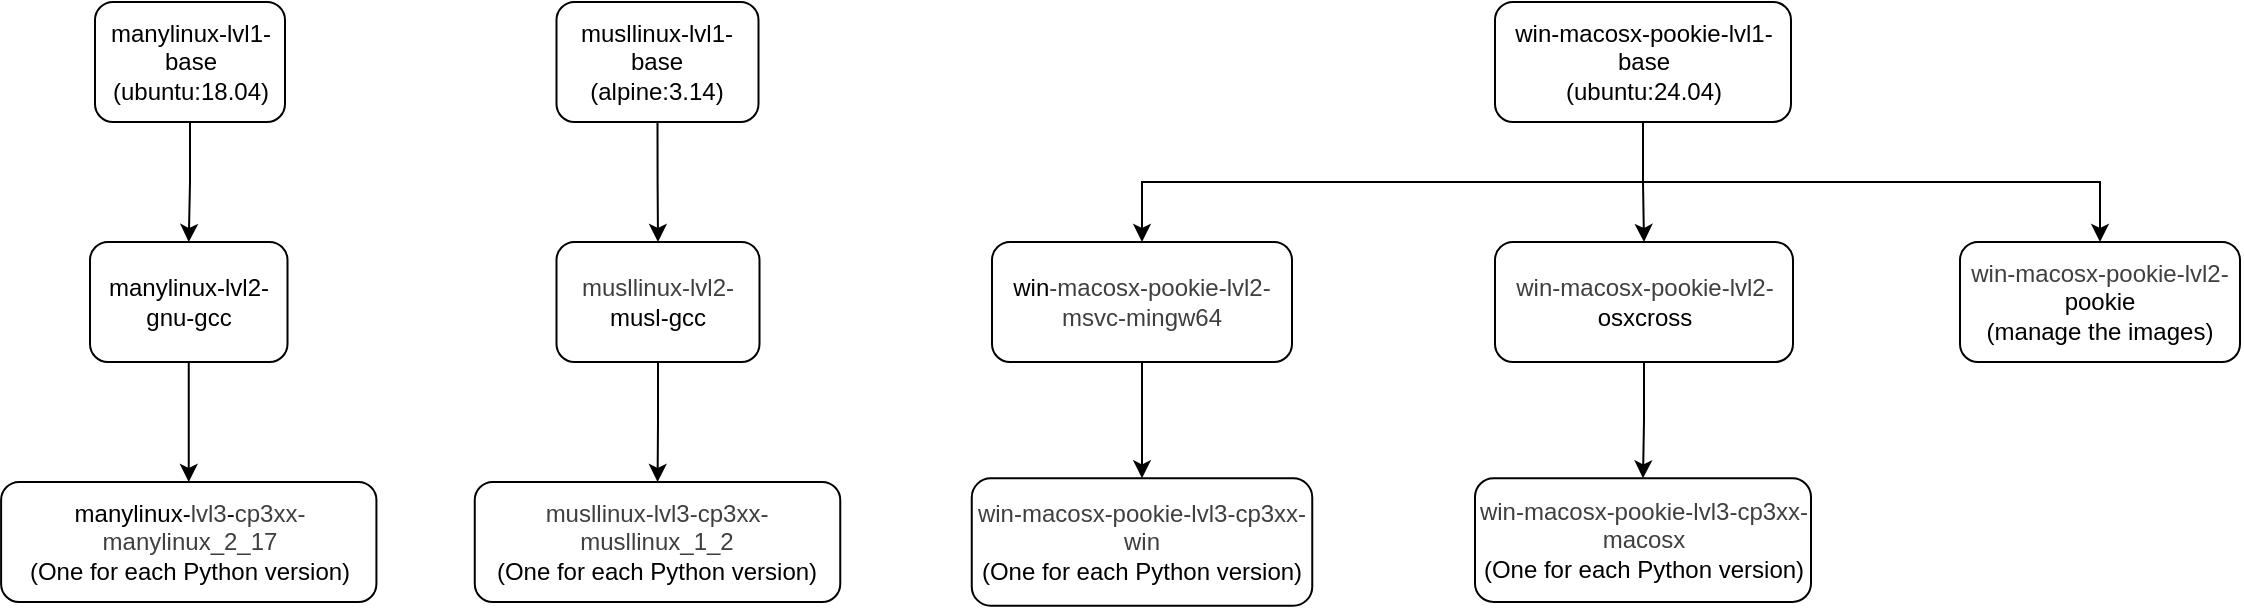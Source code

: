 <mxfile>
    <diagram id="O48PNkfvRvmSjr1T7r3z" name="Page-1">
        <mxGraphModel dx="1449" dy="326" grid="1" gridSize="10" guides="1" tooltips="1" connect="1" arrows="1" fold="1" page="1" pageScale="1" pageWidth="827" pageHeight="1169" math="0" shadow="0">
            <root>
                <mxCell id="0"/>
                <mxCell id="1" parent="0"/>
                <mxCell id="CWzqWhJCWG_4Mf81_h5I-9" style="edgeStyle=orthogonalEdgeStyle;rounded=0;orthogonalLoop=1;jettySize=auto;html=1;exitX=0.5;exitY=1;exitDx=0;exitDy=0;entryX=0.5;entryY=0;entryDx=0;entryDy=0;" parent="1" source="CWzqWhJCWG_4Mf81_h5I-2" target="CWzqWhJCWG_4Mf81_h5I-6" edge="1">
                    <mxGeometry relative="1" as="geometry"/>
                </mxCell>
                <mxCell id="CWzqWhJCWG_4Mf81_h5I-2" value="&lt;font&gt;manylinux-lvl1-base&lt;/font&gt;&lt;div&gt;&lt;font&gt;(ubuntu:18.04)&lt;/font&gt;&lt;/div&gt;" style="rounded=1;whiteSpace=wrap;html=1;strokeColor=default;" parent="1" vertex="1">
                    <mxGeometry x="97.5" y="70" width="95" height="60" as="geometry"/>
                </mxCell>
                <mxCell id="CWzqWhJCWG_4Mf81_h5I-10" style="edgeStyle=orthogonalEdgeStyle;rounded=0;orthogonalLoop=1;jettySize=auto;html=1;exitX=0.5;exitY=1;exitDx=0;exitDy=0;entryX=0.5;entryY=0;entryDx=0;entryDy=0;" parent="1" source="CWzqWhJCWG_4Mf81_h5I-6" target="CWzqWhJCWG_4Mf81_h5I-7" edge="1">
                    <mxGeometry relative="1" as="geometry"/>
                </mxCell>
                <mxCell id="CWzqWhJCWG_4Mf81_h5I-6" value="&lt;font&gt;manylinux-lvl2-gnu-gcc&lt;/font&gt;" style="rounded=1;whiteSpace=wrap;html=1;strokeColor=default;" parent="1" vertex="1">
                    <mxGeometry x="95" y="190" width="98.75" height="60" as="geometry"/>
                </mxCell>
                <mxCell id="CWzqWhJCWG_4Mf81_h5I-7" value="&lt;font&gt;manylinux-&lt;span style=&quot;color: rgb(63, 63, 63);&quot;&gt;lvl3&lt;/span&gt;-&lt;span style=&quot;color: rgb(63, 63, 63);&quot;&gt;cp3xx-manylinux_2_17&lt;/span&gt;&lt;br&gt;(One for each Python version)&lt;/font&gt;" style="rounded=1;whiteSpace=wrap;html=1;strokeColor=default;" parent="1" vertex="1">
                    <mxGeometry x="50.55" y="310" width="187.66" height="60" as="geometry"/>
                </mxCell>
                <mxCell id="CWzqWhJCWG_4Mf81_h5I-13" style="edgeStyle=orthogonalEdgeStyle;rounded=0;orthogonalLoop=1;jettySize=auto;html=1;exitX=0.5;exitY=1;exitDx=0;exitDy=0;entryX=0.5;entryY=0;entryDx=0;entryDy=0;" parent="1" source="CWzqWhJCWG_4Mf81_h5I-11" target="CWzqWhJCWG_4Mf81_h5I-12" edge="1">
                    <mxGeometry relative="1" as="geometry"/>
                </mxCell>
                <mxCell id="CWzqWhJCWG_4Mf81_h5I-11" value="&lt;font&gt;musllinux-lvl1-base&lt;br&gt;(alpine:3.14)&lt;/font&gt;" style="rounded=1;whiteSpace=wrap;html=1;" parent="1" vertex="1">
                    <mxGeometry x="328.25" y="70" width="101" height="60" as="geometry"/>
                </mxCell>
                <mxCell id="CWzqWhJCWG_4Mf81_h5I-15" style="edgeStyle=orthogonalEdgeStyle;rounded=0;orthogonalLoop=1;jettySize=auto;html=1;exitX=0.5;exitY=1;exitDx=0;exitDy=0;" parent="1" source="CWzqWhJCWG_4Mf81_h5I-12" target="CWzqWhJCWG_4Mf81_h5I-14" edge="1">
                    <mxGeometry relative="1" as="geometry"/>
                </mxCell>
                <mxCell id="CWzqWhJCWG_4Mf81_h5I-12" value="&lt;font&gt;&lt;span style=&quot;color: rgb(63, 63, 63);&quot;&gt;musllinux-lvl2-&lt;/span&gt;musl-gcc&lt;/font&gt;" style="rounded=1;whiteSpace=wrap;html=1;" parent="1" vertex="1">
                    <mxGeometry x="328.25" y="190" width="101.5" height="60" as="geometry"/>
                </mxCell>
                <mxCell id="CWzqWhJCWG_4Mf81_h5I-14" value="&lt;div&gt;&lt;font&gt;&lt;span style=&quot;color: rgb(63, 63, 63); background-color: transparent;&quot;&gt;musllinux&lt;/span&gt;&lt;span style=&quot;color: rgb(63, 63, 63);&quot;&gt;-&lt;/span&gt;&lt;span style=&quot;color: rgb(63, 63, 63);&quot;&gt;lvl3&lt;/span&gt;&lt;span style=&quot;color: rgb(63, 63, 63);&quot;&gt;-&lt;/span&gt;&lt;span style=&quot;color: rgb(63, 63, 63);&quot;&gt;cp3xx-musllinux_1_2&lt;/span&gt;&lt;br&gt;(One for each Python version)&lt;/font&gt;&lt;/div&gt;" style="rounded=1;whiteSpace=wrap;html=1;" parent="1" vertex="1">
                    <mxGeometry x="287.38" y="310" width="182.75" height="60" as="geometry"/>
                </mxCell>
                <mxCell id="CWzqWhJCWG_4Mf81_h5I-18" style="edgeStyle=orthogonalEdgeStyle;rounded=0;orthogonalLoop=1;jettySize=auto;html=1;exitX=0.5;exitY=1;exitDx=0;exitDy=0;entryX=0.5;entryY=0;entryDx=0;entryDy=0;" parent="1" source="CWzqWhJCWG_4Mf81_h5I-16" target="CWzqWhJCWG_4Mf81_h5I-17" edge="1">
                    <mxGeometry relative="1" as="geometry"/>
                </mxCell>
                <mxCell id="CWzqWhJCWG_4Mf81_h5I-21" style="edgeStyle=orthogonalEdgeStyle;rounded=0;orthogonalLoop=1;jettySize=auto;html=1;exitX=0.5;exitY=1;exitDx=0;exitDy=0;" parent="1" source="CWzqWhJCWG_4Mf81_h5I-16" target="CWzqWhJCWG_4Mf81_h5I-19" edge="1">
                    <mxGeometry relative="1" as="geometry"/>
                </mxCell>
                <mxCell id="CWzqWhJCWG_4Mf81_h5I-28" style="edgeStyle=orthogonalEdgeStyle;rounded=0;orthogonalLoop=1;jettySize=auto;html=1;exitX=0.5;exitY=1;exitDx=0;exitDy=0;" parent="1" source="CWzqWhJCWG_4Mf81_h5I-16" target="CWzqWhJCWG_4Mf81_h5I-24" edge="1">
                    <mxGeometry relative="1" as="geometry"/>
                </mxCell>
                <mxCell id="CWzqWhJCWG_4Mf81_h5I-16" value="&lt;div&gt;&lt;font&gt;win-macosx-pookie-lvl1-base&lt;/font&gt;&lt;/div&gt;&lt;font&gt;(ubuntu:24.04)&lt;/font&gt;" style="rounded=1;whiteSpace=wrap;html=1;" parent="1" vertex="1">
                    <mxGeometry x="797.5" y="70" width="148" height="60" as="geometry"/>
                </mxCell>
                <mxCell id="CWzqWhJCWG_4Mf81_h5I-17" value="&lt;font&gt;&lt;span style=&quot;color: rgb(63, 63, 63);&quot;&gt;win-macosx-pookie-lvl2-&lt;/span&gt;pookie&lt;/font&gt;&lt;div&gt;&lt;font&gt;(manage the images)&lt;/font&gt;&lt;/div&gt;" style="rounded=1;whiteSpace=wrap;html=1;strokeColor=default;" parent="1" vertex="1">
                    <mxGeometry x="1030" y="190" width="140" height="60" as="geometry"/>
                </mxCell>
                <mxCell id="CWzqWhJCWG_4Mf81_h5I-27" style="edgeStyle=orthogonalEdgeStyle;rounded=0;orthogonalLoop=1;jettySize=auto;html=1;exitX=0.5;exitY=1;exitDx=0;exitDy=0;entryX=0.5;entryY=0;entryDx=0;entryDy=0;" parent="1" source="CWzqWhJCWG_4Mf81_h5I-19" target="CWzqWhJCWG_4Mf81_h5I-23" edge="1">
                    <mxGeometry relative="1" as="geometry"/>
                </mxCell>
                <mxCell id="CWzqWhJCWG_4Mf81_h5I-19" value="win&lt;span style=&quot;color: rgb(63, 63, 63);&quot;&gt;-macosx-pookie-lvl2-msvc-mingw64&lt;/span&gt;" style="rounded=1;whiteSpace=wrap;html=1;" parent="1" vertex="1">
                    <mxGeometry x="546" y="190" width="150" height="60" as="geometry"/>
                </mxCell>
                <mxCell id="CWzqWhJCWG_4Mf81_h5I-23" value="&lt;div&gt;&lt;font&gt;&lt;span style=&quot;background-color: transparent; color: rgb(63, 63, 63);&quot;&gt;win-macosx-pookie&lt;/span&gt;&lt;span style=&quot;color: rgb(63, 63, 63);&quot;&gt;-&lt;/span&gt;&lt;span style=&quot;color: rgb(63, 63, 63);&quot;&gt;lvl3&lt;/span&gt;&lt;span style=&quot;color: rgb(63, 63, 63);&quot;&gt;-&lt;/span&gt;&lt;span style=&quot;color: rgb(63, 63, 63);&quot;&gt;cp3xx-win&lt;/span&gt;&lt;br&gt;(One for each Python version)&lt;/font&gt;&lt;/div&gt;" style="rounded=1;whiteSpace=wrap;html=1;" parent="1" vertex="1">
                    <mxGeometry x="535.88" y="308.13" width="170.25" height="63.75" as="geometry"/>
                </mxCell>
                <mxCell id="CWzqWhJCWG_4Mf81_h5I-30" style="edgeStyle=orthogonalEdgeStyle;rounded=0;orthogonalLoop=1;jettySize=auto;html=1;exitX=0.5;exitY=1;exitDx=0;exitDy=0;entryX=0.5;entryY=0;entryDx=0;entryDy=0;" parent="1" source="CWzqWhJCWG_4Mf81_h5I-24" target="CWzqWhJCWG_4Mf81_h5I-29" edge="1">
                    <mxGeometry relative="1" as="geometry"/>
                </mxCell>
                <mxCell id="CWzqWhJCWG_4Mf81_h5I-24" value="&lt;font&gt;&lt;span style=&quot;color: rgb(63, 63, 63);&quot;&gt;win-macosx-pookie-lvl2-&lt;/span&gt;osxcross&lt;/font&gt;" style="rounded=1;whiteSpace=wrap;html=1;" parent="1" vertex="1">
                    <mxGeometry x="797.5" y="190" width="149" height="60" as="geometry"/>
                </mxCell>
                <mxCell id="CWzqWhJCWG_4Mf81_h5I-29" value="&lt;font&gt;&lt;span style=&quot;color: rgb(63, 63, 63);&quot;&gt;&lt;span style=&quot;color: rgb(63, 63, 63);&quot;&gt;win-macosx-pookie&lt;/span&gt;-&lt;/span&gt;&lt;span style=&quot;color: rgb(63, 63, 63);&quot;&gt;lvl3&lt;/span&gt;&lt;span style=&quot;color: rgb(63, 63, 63);&quot;&gt;-&lt;/span&gt;&lt;span style=&quot;color: rgb(63, 63, 63);&quot;&gt;cp3xx-macosx&lt;/span&gt;&lt;br&gt;&lt;span style=&quot;font-family: monospace ; font-size: 0px&quot;&gt;%3CmxGraphModel%3E%3Croot%3E%3CmxCell%20id%3D%220%22%2F%3E%3CmxCell%20id%3D%221%22%20parent%3D%220%22%2F%3E%3CmxCell%20id%3D%222%22%20value%3D%22cp3xx-win_amd64%26lt%3Bbr%26gt%3B(One%20for%20each%20Python%20version)%22%20style%3D%22rounded%3D1%3BwhiteSpace%3Dwrap%3Bhtml%3D1%3B%22%20vertex%3D%221%22%20parent%3D%221%22%3E%3CmxGeometry%20x%3D%22649%22%20y%3D%22310%22%20width%3D%22202%22%20height%3D%2260%22%20as%3D%22geometry%22%2F%3E%3C%2FmxCell%3E%3C%2Froot%3E%3C%2FmxGraphModel%3&lt;/span&gt;(One for each Python version)&lt;/font&gt;" style="rounded=1;whiteSpace=wrap;html=1;" parent="1" vertex="1">
                    <mxGeometry x="787.5" y="308.13" width="168" height="61.87" as="geometry"/>
                </mxCell>
            </root>
        </mxGraphModel>
    </diagram>
</mxfile>